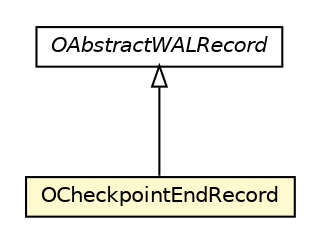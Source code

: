 #!/usr/local/bin/dot
#
# Class diagram 
# Generated by UMLGraph version R5_6-24-gf6e263 (http://www.umlgraph.org/)
#

digraph G {
	edge [fontname="Helvetica",fontsize=10,labelfontname="Helvetica",labelfontsize=10];
	node [fontname="Helvetica",fontsize=10,shape=plaintext];
	nodesep=0.25;
	ranksep=0.5;
	// com.orientechnologies.orient.core.storage.impl.local.paginated.wal.OAbstractWALRecord
	c858712 [label=<<table title="com.orientechnologies.orient.core.storage.impl.local.paginated.wal.OAbstractWALRecord" border="0" cellborder="1" cellspacing="0" cellpadding="2" port="p" href="./OAbstractWALRecord.html">
		<tr><td><table border="0" cellspacing="0" cellpadding="1">
<tr><td align="center" balign="center"><font face="Helvetica-Oblique"> OAbstractWALRecord </font></td></tr>
		</table></td></tr>
		</table>>, URL="./OAbstractWALRecord.html", fontname="Helvetica", fontcolor="black", fontsize=10.0];
	// com.orientechnologies.orient.core.storage.impl.local.paginated.wal.OCheckpointEndRecord
	c858728 [label=<<table title="com.orientechnologies.orient.core.storage.impl.local.paginated.wal.OCheckpointEndRecord" border="0" cellborder="1" cellspacing="0" cellpadding="2" port="p" bgcolor="lemonChiffon" href="./OCheckpointEndRecord.html">
		<tr><td><table border="0" cellspacing="0" cellpadding="1">
<tr><td align="center" balign="center"> OCheckpointEndRecord </td></tr>
		</table></td></tr>
		</table>>, URL="./OCheckpointEndRecord.html", fontname="Helvetica", fontcolor="black", fontsize=10.0];
	//com.orientechnologies.orient.core.storage.impl.local.paginated.wal.OCheckpointEndRecord extends com.orientechnologies.orient.core.storage.impl.local.paginated.wal.OAbstractWALRecord
	c858712:p -> c858728:p [dir=back,arrowtail=empty];
}

